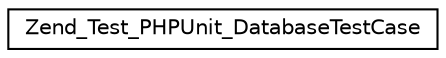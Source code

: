 digraph G
{
  edge [fontname="Helvetica",fontsize="10",labelfontname="Helvetica",labelfontsize="10"];
  node [fontname="Helvetica",fontsize="10",shape=record];
  rankdir="LR";
  Node1 [label="Zend_Test_PHPUnit_DatabaseTestCase",height=0.2,width=0.4,color="black", fillcolor="white", style="filled",URL="$class_zend___test___p_h_p_unit___database_test_case.html"];
}
